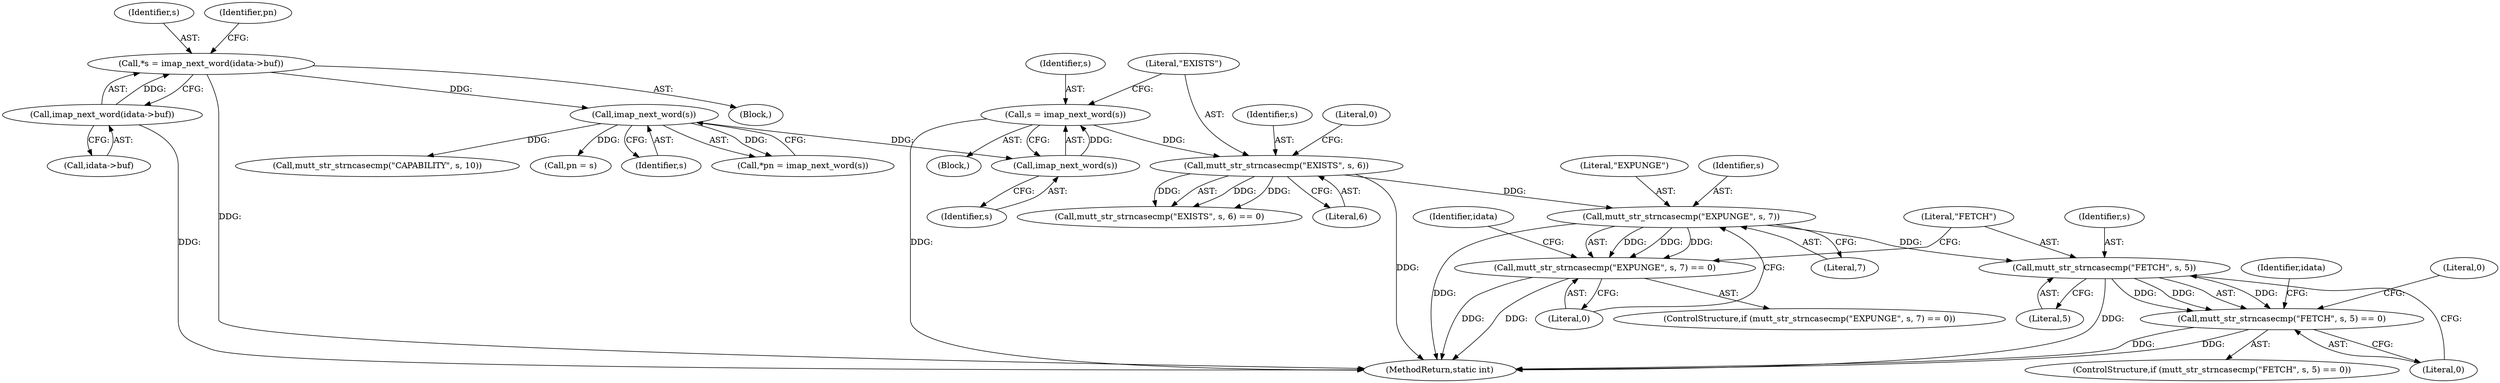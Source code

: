 digraph "0_neomutt_36a29280448097f34ce9c94606195f2ac643fed1@pointer" {
"1000229" [label="(Call,mutt_str_strncasecmp(\"EXPUNGE\", s, 7))"];
"1000149" [label="(Call,mutt_str_strncasecmp(\"EXISTS\", s, 6))"];
"1000143" [label="(Call,s = imap_next_word(s))"];
"1000145" [label="(Call,imap_next_word(s))"];
"1000125" [label="(Call,imap_next_word(s))"];
"1000116" [label="(Call,*s = imap_next_word(idata->buf))"];
"1000118" [label="(Call,imap_next_word(idata->buf))"];
"1000228" [label="(Call,mutt_str_strncasecmp(\"EXPUNGE\", s, 7) == 0)"];
"1000240" [label="(Call,mutt_str_strncasecmp(\"FETCH\", s, 5))"];
"1000239" [label="(Call,mutt_str_strncasecmp(\"FETCH\", s, 5) == 0)"];
"1000148" [label="(Call,mutt_str_strncasecmp(\"EXISTS\", s, 6) == 0)"];
"1000228" [label="(Call,mutt_str_strncasecmp(\"EXPUNGE\", s, 7) == 0)"];
"1000246" [label="(Identifier,idata)"];
"1000227" [label="(ControlStructure,if (mutt_str_strncasecmp(\"EXPUNGE\", s, 7) == 0))"];
"1000110" [label="(Block,)"];
"1000401" [label="(Literal,0)"];
"1000117" [label="(Identifier,s)"];
"1000149" [label="(Call,mutt_str_strncasecmp(\"EXISTS\", s, 6))"];
"1000229" [label="(Call,mutt_str_strncasecmp(\"EXPUNGE\", s, 7))"];
"1000119" [label="(Call,idata->buf)"];
"1000402" [label="(MethodReturn,static int)"];
"1000139" [label="(Block,)"];
"1000233" [label="(Literal,0)"];
"1000152" [label="(Literal,6)"];
"1000140" [label="(Call,pn = s)"];
"1000241" [label="(Literal,\"FETCH\")"];
"1000239" [label="(Call,mutt_str_strncasecmp(\"FETCH\", s, 5) == 0)"];
"1000145" [label="(Call,imap_next_word(s))"];
"1000235" [label="(Identifier,idata)"];
"1000240" [label="(Call,mutt_str_strncasecmp(\"FETCH\", s, 5))"];
"1000244" [label="(Literal,0)"];
"1000151" [label="(Identifier,s)"];
"1000125" [label="(Call,imap_next_word(s))"];
"1000243" [label="(Literal,5)"];
"1000153" [label="(Literal,0)"];
"1000144" [label="(Identifier,s)"];
"1000143" [label="(Call,s = imap_next_word(s))"];
"1000150" [label="(Literal,\"EXISTS\")"];
"1000116" [label="(Call,*s = imap_next_word(idata->buf))"];
"1000242" [label="(Identifier,s)"];
"1000232" [label="(Literal,7)"];
"1000238" [label="(ControlStructure,if (mutt_str_strncasecmp(\"FETCH\", s, 5) == 0))"];
"1000118" [label="(Call,imap_next_word(idata->buf))"];
"1000146" [label="(Identifier,s)"];
"1000231" [label="(Identifier,s)"];
"1000230" [label="(Literal,\"EXPUNGE\")"];
"1000123" [label="(Call,*pn = imap_next_word(s))"];
"1000124" [label="(Identifier,pn)"];
"1000126" [label="(Identifier,s)"];
"1000251" [label="(Call,mutt_str_strncasecmp(\"CAPABILITY\", s, 10))"];
"1000229" -> "1000228"  [label="AST: "];
"1000229" -> "1000232"  [label="CFG: "];
"1000230" -> "1000229"  [label="AST: "];
"1000231" -> "1000229"  [label="AST: "];
"1000232" -> "1000229"  [label="AST: "];
"1000233" -> "1000229"  [label="CFG: "];
"1000229" -> "1000402"  [label="DDG: "];
"1000229" -> "1000228"  [label="DDG: "];
"1000229" -> "1000228"  [label="DDG: "];
"1000229" -> "1000228"  [label="DDG: "];
"1000149" -> "1000229"  [label="DDG: "];
"1000229" -> "1000240"  [label="DDG: "];
"1000149" -> "1000148"  [label="AST: "];
"1000149" -> "1000152"  [label="CFG: "];
"1000150" -> "1000149"  [label="AST: "];
"1000151" -> "1000149"  [label="AST: "];
"1000152" -> "1000149"  [label="AST: "];
"1000153" -> "1000149"  [label="CFG: "];
"1000149" -> "1000402"  [label="DDG: "];
"1000149" -> "1000148"  [label="DDG: "];
"1000149" -> "1000148"  [label="DDG: "];
"1000149" -> "1000148"  [label="DDG: "];
"1000143" -> "1000149"  [label="DDG: "];
"1000143" -> "1000139"  [label="AST: "];
"1000143" -> "1000145"  [label="CFG: "];
"1000144" -> "1000143"  [label="AST: "];
"1000145" -> "1000143"  [label="AST: "];
"1000150" -> "1000143"  [label="CFG: "];
"1000143" -> "1000402"  [label="DDG: "];
"1000145" -> "1000143"  [label="DDG: "];
"1000145" -> "1000146"  [label="CFG: "];
"1000146" -> "1000145"  [label="AST: "];
"1000125" -> "1000145"  [label="DDG: "];
"1000125" -> "1000123"  [label="AST: "];
"1000125" -> "1000126"  [label="CFG: "];
"1000126" -> "1000125"  [label="AST: "];
"1000123" -> "1000125"  [label="CFG: "];
"1000125" -> "1000123"  [label="DDG: "];
"1000116" -> "1000125"  [label="DDG: "];
"1000125" -> "1000140"  [label="DDG: "];
"1000125" -> "1000251"  [label="DDG: "];
"1000116" -> "1000110"  [label="AST: "];
"1000116" -> "1000118"  [label="CFG: "];
"1000117" -> "1000116"  [label="AST: "];
"1000118" -> "1000116"  [label="AST: "];
"1000124" -> "1000116"  [label="CFG: "];
"1000116" -> "1000402"  [label="DDG: "];
"1000118" -> "1000116"  [label="DDG: "];
"1000118" -> "1000119"  [label="CFG: "];
"1000119" -> "1000118"  [label="AST: "];
"1000118" -> "1000402"  [label="DDG: "];
"1000228" -> "1000227"  [label="AST: "];
"1000228" -> "1000233"  [label="CFG: "];
"1000233" -> "1000228"  [label="AST: "];
"1000235" -> "1000228"  [label="CFG: "];
"1000241" -> "1000228"  [label="CFG: "];
"1000228" -> "1000402"  [label="DDG: "];
"1000228" -> "1000402"  [label="DDG: "];
"1000240" -> "1000239"  [label="AST: "];
"1000240" -> "1000243"  [label="CFG: "];
"1000241" -> "1000240"  [label="AST: "];
"1000242" -> "1000240"  [label="AST: "];
"1000243" -> "1000240"  [label="AST: "];
"1000244" -> "1000240"  [label="CFG: "];
"1000240" -> "1000402"  [label="DDG: "];
"1000240" -> "1000239"  [label="DDG: "];
"1000240" -> "1000239"  [label="DDG: "];
"1000240" -> "1000239"  [label="DDG: "];
"1000239" -> "1000238"  [label="AST: "];
"1000239" -> "1000244"  [label="CFG: "];
"1000244" -> "1000239"  [label="AST: "];
"1000246" -> "1000239"  [label="CFG: "];
"1000401" -> "1000239"  [label="CFG: "];
"1000239" -> "1000402"  [label="DDG: "];
"1000239" -> "1000402"  [label="DDG: "];
}
